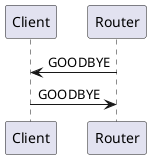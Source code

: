 @startuml
participant Client
participant Router
 
Router -> Client : GOODBYE
Client -> Router : GOODBYE
@enduml